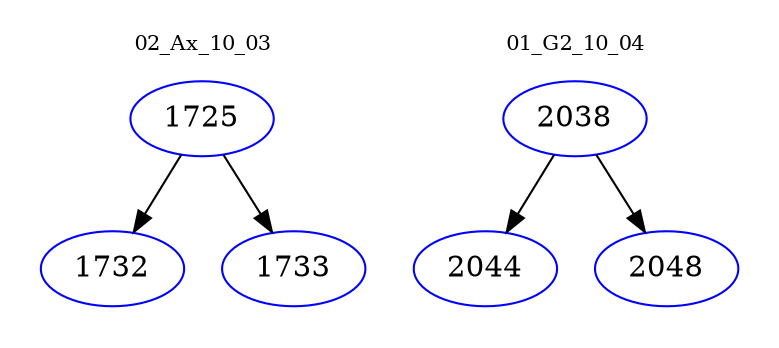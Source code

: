 digraph{
subgraph cluster_0 {
color = white
label = "02_Ax_10_03";
fontsize=10;
T0_1725 [label="1725", color="blue"]
T0_1725 -> T0_1732 [color="black"]
T0_1732 [label="1732", color="blue"]
T0_1725 -> T0_1733 [color="black"]
T0_1733 [label="1733", color="blue"]
}
subgraph cluster_1 {
color = white
label = "01_G2_10_04";
fontsize=10;
T1_2038 [label="2038", color="blue"]
T1_2038 -> T1_2044 [color="black"]
T1_2044 [label="2044", color="blue"]
T1_2038 -> T1_2048 [color="black"]
T1_2048 [label="2048", color="blue"]
}
}
